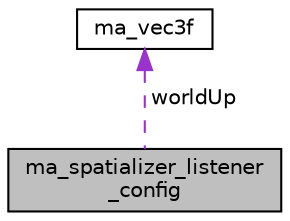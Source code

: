 digraph "ma_spatializer_listener_config"
{
 // LATEX_PDF_SIZE
  edge [fontname="Helvetica",fontsize="10",labelfontname="Helvetica",labelfontsize="10"];
  node [fontname="Helvetica",fontsize="10",shape=record];
  Node1 [label="ma_spatializer_listener\l_config",height=0.2,width=0.4,color="black", fillcolor="grey75", style="filled", fontcolor="black",tooltip=" "];
  Node2 -> Node1 [dir="back",color="darkorchid3",fontsize="10",style="dashed",label=" worldUp" ,fontname="Helvetica"];
  Node2 [label="ma_vec3f",height=0.2,width=0.4,color="black", fillcolor="white", style="filled",URL="$structma__vec3f.html",tooltip=" "];
}

